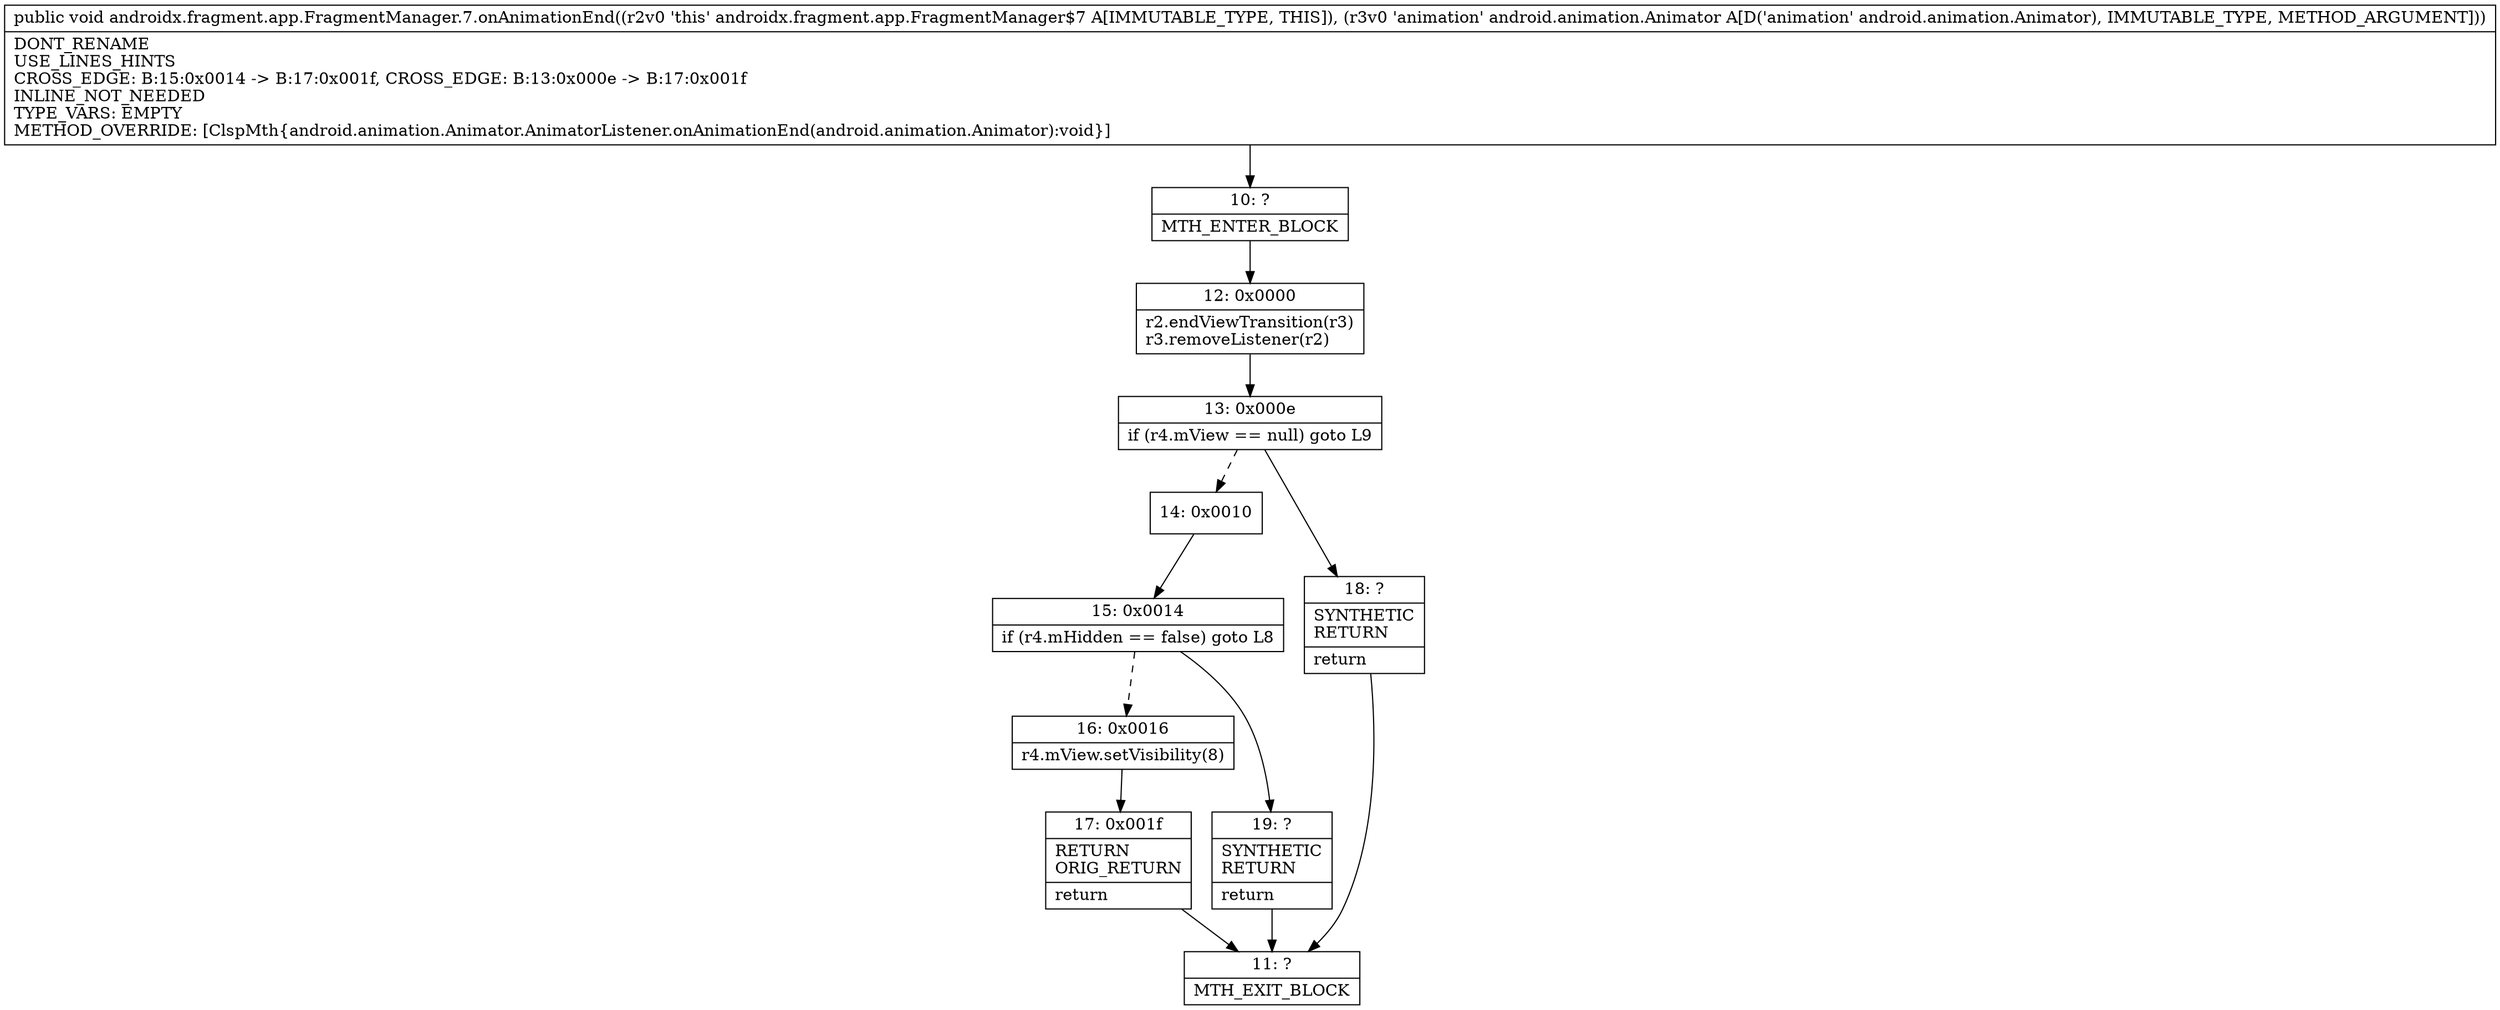 digraph "CFG forandroidx.fragment.app.FragmentManager.7.onAnimationEnd(Landroid\/animation\/Animator;)V" {
Node_10 [shape=record,label="{10\:\ ?|MTH_ENTER_BLOCK\l}"];
Node_12 [shape=record,label="{12\:\ 0x0000|r2.endViewTransition(r3)\lr3.removeListener(r2)\l}"];
Node_13 [shape=record,label="{13\:\ 0x000e|if (r4.mView == null) goto L9\l}"];
Node_14 [shape=record,label="{14\:\ 0x0010}"];
Node_15 [shape=record,label="{15\:\ 0x0014|if (r4.mHidden == false) goto L8\l}"];
Node_16 [shape=record,label="{16\:\ 0x0016|r4.mView.setVisibility(8)\l}"];
Node_17 [shape=record,label="{17\:\ 0x001f|RETURN\lORIG_RETURN\l|return\l}"];
Node_11 [shape=record,label="{11\:\ ?|MTH_EXIT_BLOCK\l}"];
Node_19 [shape=record,label="{19\:\ ?|SYNTHETIC\lRETURN\l|return\l}"];
Node_18 [shape=record,label="{18\:\ ?|SYNTHETIC\lRETURN\l|return\l}"];
MethodNode[shape=record,label="{public void androidx.fragment.app.FragmentManager.7.onAnimationEnd((r2v0 'this' androidx.fragment.app.FragmentManager$7 A[IMMUTABLE_TYPE, THIS]), (r3v0 'animation' android.animation.Animator A[D('animation' android.animation.Animator), IMMUTABLE_TYPE, METHOD_ARGUMENT]))  | DONT_RENAME\lUSE_LINES_HINTS\lCROSS_EDGE: B:15:0x0014 \-\> B:17:0x001f, CROSS_EDGE: B:13:0x000e \-\> B:17:0x001f\lINLINE_NOT_NEEDED\lTYPE_VARS: EMPTY\lMETHOD_OVERRIDE: [ClspMth\{android.animation.Animator.AnimatorListener.onAnimationEnd(android.animation.Animator):void\}]\l}"];
MethodNode -> Node_10;Node_10 -> Node_12;
Node_12 -> Node_13;
Node_13 -> Node_14[style=dashed];
Node_13 -> Node_18;
Node_14 -> Node_15;
Node_15 -> Node_16[style=dashed];
Node_15 -> Node_19;
Node_16 -> Node_17;
Node_17 -> Node_11;
Node_19 -> Node_11;
Node_18 -> Node_11;
}

